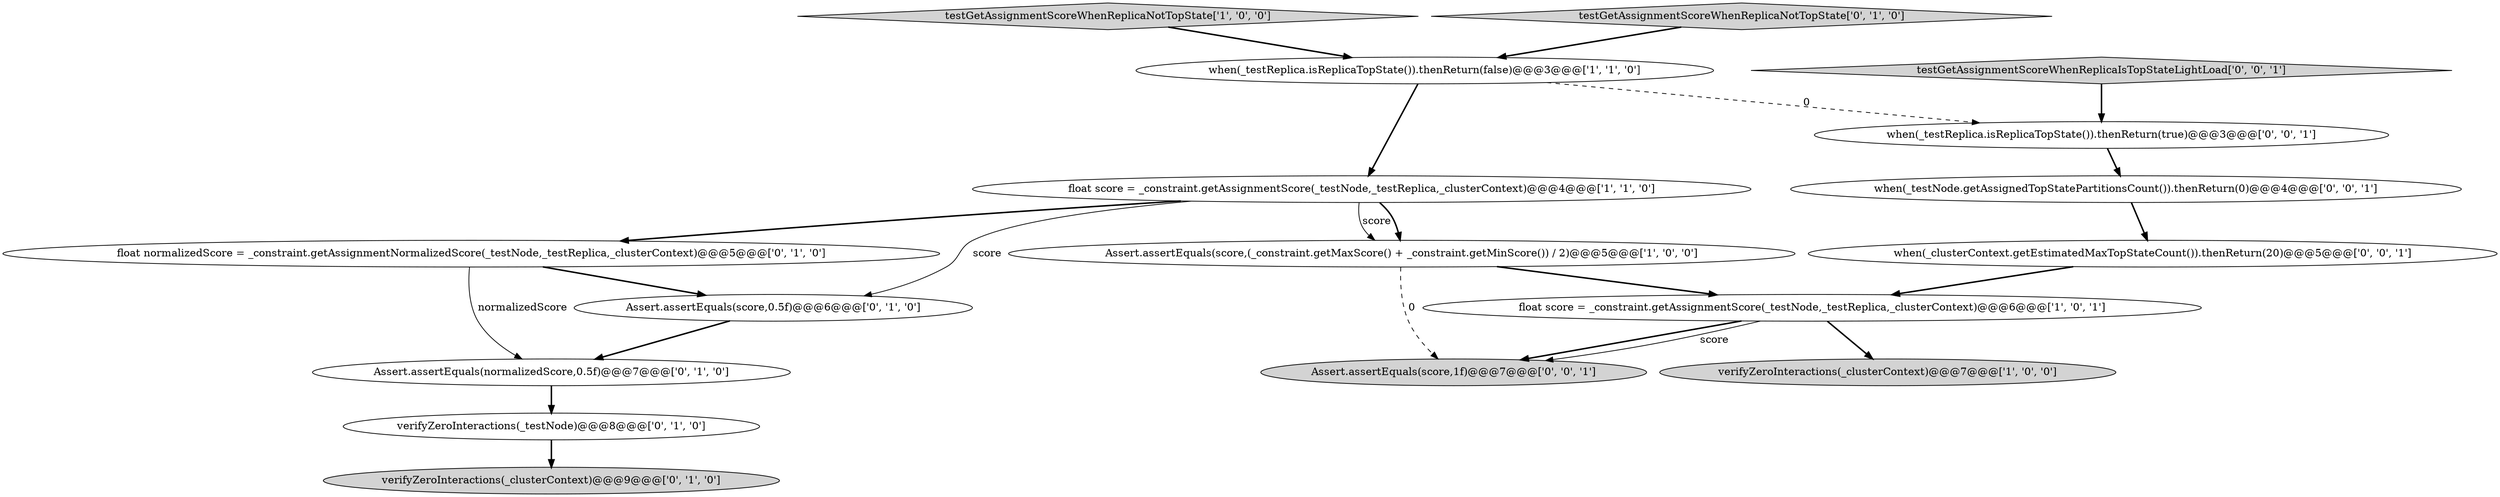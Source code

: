 digraph {
3 [style = filled, label = "Assert.assertEquals(score,(_constraint.getMaxScore() + _constraint.getMinScore()) / 2)@@@5@@@['1', '0', '0']", fillcolor = white, shape = ellipse image = "AAA0AAABBB1BBB"];
0 [style = filled, label = "float score = _constraint.getAssignmentScore(_testNode,_testReplica,_clusterContext)@@@6@@@['1', '0', '1']", fillcolor = white, shape = ellipse image = "AAA0AAABBB1BBB"];
5 [style = filled, label = "testGetAssignmentScoreWhenReplicaNotTopState['1', '0', '0']", fillcolor = lightgray, shape = diamond image = "AAA0AAABBB1BBB"];
16 [style = filled, label = "when(_testReplica.isReplicaTopState()).thenReturn(true)@@@3@@@['0', '0', '1']", fillcolor = white, shape = ellipse image = "AAA0AAABBB3BBB"];
11 [style = filled, label = "testGetAssignmentScoreWhenReplicaNotTopState['0', '1', '0']", fillcolor = lightgray, shape = diamond image = "AAA0AAABBB2BBB"];
6 [style = filled, label = "Assert.assertEquals(score,0.5f)@@@6@@@['0', '1', '0']", fillcolor = white, shape = ellipse image = "AAA1AAABBB2BBB"];
13 [style = filled, label = "testGetAssignmentScoreWhenReplicaIsTopStateLightLoad['0', '0', '1']", fillcolor = lightgray, shape = diamond image = "AAA0AAABBB3BBB"];
4 [style = filled, label = "float score = _constraint.getAssignmentScore(_testNode,_testReplica,_clusterContext)@@@4@@@['1', '1', '0']", fillcolor = white, shape = ellipse image = "AAA0AAABBB1BBB"];
7 [style = filled, label = "Assert.assertEquals(normalizedScore,0.5f)@@@7@@@['0', '1', '0']", fillcolor = white, shape = ellipse image = "AAA1AAABBB2BBB"];
8 [style = filled, label = "verifyZeroInteractions(_clusterContext)@@@9@@@['0', '1', '0']", fillcolor = lightgray, shape = ellipse image = "AAA0AAABBB2BBB"];
10 [style = filled, label = "float normalizedScore = _constraint.getAssignmentNormalizedScore(_testNode,_testReplica,_clusterContext)@@@5@@@['0', '1', '0']", fillcolor = white, shape = ellipse image = "AAA0AAABBB2BBB"];
12 [style = filled, label = "when(_testNode.getAssignedTopStatePartitionsCount()).thenReturn(0)@@@4@@@['0', '0', '1']", fillcolor = white, shape = ellipse image = "AAA0AAABBB3BBB"];
14 [style = filled, label = "when(_clusterContext.getEstimatedMaxTopStateCount()).thenReturn(20)@@@5@@@['0', '0', '1']", fillcolor = white, shape = ellipse image = "AAA0AAABBB3BBB"];
15 [style = filled, label = "Assert.assertEquals(score,1f)@@@7@@@['0', '0', '1']", fillcolor = lightgray, shape = ellipse image = "AAA0AAABBB3BBB"];
1 [style = filled, label = "when(_testReplica.isReplicaTopState()).thenReturn(false)@@@3@@@['1', '1', '0']", fillcolor = white, shape = ellipse image = "AAA0AAABBB1BBB"];
9 [style = filled, label = "verifyZeroInteractions(_testNode)@@@8@@@['0', '1', '0']", fillcolor = white, shape = ellipse image = "AAA0AAABBB2BBB"];
2 [style = filled, label = "verifyZeroInteractions(_clusterContext)@@@7@@@['1', '0', '0']", fillcolor = lightgray, shape = ellipse image = "AAA0AAABBB1BBB"];
4->6 [style = solid, label="score"];
10->6 [style = bold, label=""];
7->9 [style = bold, label=""];
12->14 [style = bold, label=""];
5->1 [style = bold, label=""];
10->7 [style = solid, label="normalizedScore"];
11->1 [style = bold, label=""];
14->0 [style = bold, label=""];
16->12 [style = bold, label=""];
0->15 [style = bold, label=""];
0->15 [style = solid, label="score"];
4->3 [style = solid, label="score"];
13->16 [style = bold, label=""];
3->0 [style = bold, label=""];
3->15 [style = dashed, label="0"];
1->4 [style = bold, label=""];
1->16 [style = dashed, label="0"];
4->10 [style = bold, label=""];
0->2 [style = bold, label=""];
6->7 [style = bold, label=""];
9->8 [style = bold, label=""];
4->3 [style = bold, label=""];
}

